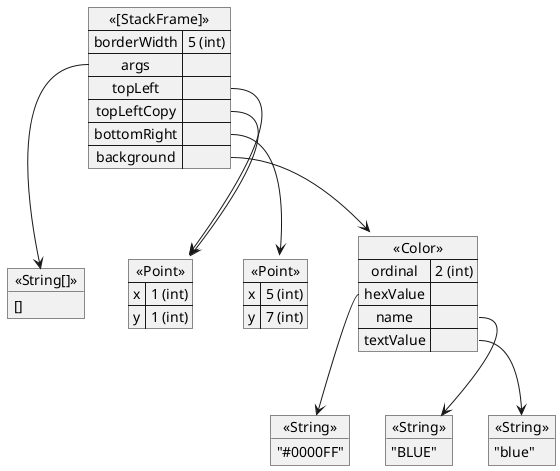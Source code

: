 @startuml
map "<<[StackFrame]>>" as _0f07b6f2a31cbd2e26428c51e8660b0dffe6e352 {
  borderWidth => 5 (int)
  args =>
  topLeft =>
  topLeftCopy =>
  bottomRight =>
  background =>
}
object "<<String[]>>" as _bdb37fd1fa1b13d2c62e42aa9a27afaa093a1889 {
  []
}
map "<<Point>>" as _46c25277abcd692a5e18dbd97d65eb7d62791a96 {
  x => 1 (int)
  y => 1 (int)
}
map "<<Point>>" as _a6ed3c1901ccfa2adffe839bb7b830200a6393ef {
  x => 5 (int)
  y => 7 (int)
}
map "<<Color>>" as _997cc01d7a247aeedb702fa90f2b9ab4ef820a7b {
  ordinal => 2 (int)
  hexValue =>
  name =>
  textValue =>
}
object "<<String>>" as _9c04b7d66febb3f9b9860ba0795ec96cd00ebd7b {
  "#0000FF"
}
object "<<String>>" as _998c19af6e8387e89fb44a945734ec829e663b43 {
  "BLUE"
}
object "<<String>>" as _c8f291339090d790de0913e8078a801c796e0248 {
  "blue"
}
_0f07b6f2a31cbd2e26428c51e8660b0dffe6e352::args ==> _bdb37fd1fa1b13d2c62e42aa9a27afaa093a1889
_0f07b6f2a31cbd2e26428c51e8660b0dffe6e352::topLeft ==> _46c25277abcd692a5e18dbd97d65eb7d62791a96
_0f07b6f2a31cbd2e26428c51e8660b0dffe6e352::topLeftCopy ==> _46c25277abcd692a5e18dbd97d65eb7d62791a96
_0f07b6f2a31cbd2e26428c51e8660b0dffe6e352::bottomRight ==> _a6ed3c1901ccfa2adffe839bb7b830200a6393ef
_0f07b6f2a31cbd2e26428c51e8660b0dffe6e352::background ==> _997cc01d7a247aeedb702fa90f2b9ab4ef820a7b
_997cc01d7a247aeedb702fa90f2b9ab4ef820a7b::hexValue ==> _9c04b7d66febb3f9b9860ba0795ec96cd00ebd7b
_997cc01d7a247aeedb702fa90f2b9ab4ef820a7b::name ==> _998c19af6e8387e89fb44a945734ec829e663b43
_997cc01d7a247aeedb702fa90f2b9ab4ef820a7b::textValue ==> _c8f291339090d790de0913e8078a801c796e0248
@enduml
